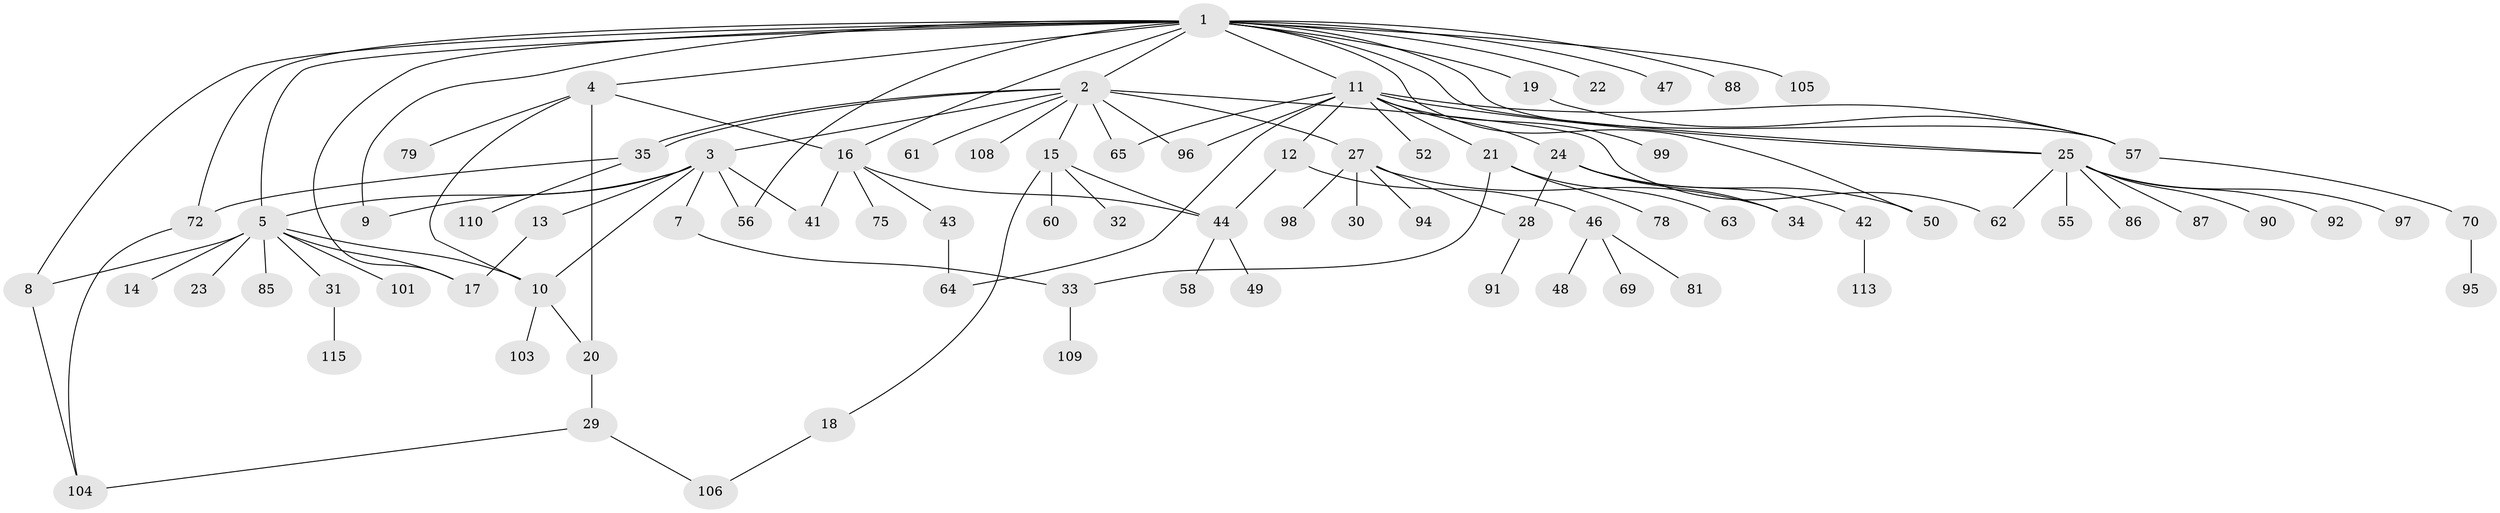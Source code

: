 // Generated by graph-tools (version 1.1) at 2025/51/02/27/25 19:51:55]
// undirected, 83 vertices, 111 edges
graph export_dot {
graph [start="1"]
  node [color=gray90,style=filled];
  1 [super="+37"];
  2 [super="+26"];
  3 [super="+6"];
  4 [super="+40"];
  5 [super="+114"];
  7;
  8 [super="+74"];
  9;
  10 [super="+102"];
  11 [super="+73"];
  12 [super="+45"];
  13;
  14;
  15 [super="+71"];
  16 [super="+36"];
  17 [super="+66"];
  18;
  19 [super="+51"];
  20;
  21 [super="+112"];
  22 [super="+38"];
  23;
  24 [super="+93"];
  25 [super="+68"];
  27 [super="+59"];
  28 [super="+39"];
  29 [super="+111"];
  30;
  31;
  32;
  33 [super="+82"];
  34;
  35 [super="+67"];
  41;
  42 [super="+100"];
  43 [super="+53"];
  44 [super="+80"];
  46 [super="+83"];
  47 [super="+107"];
  48;
  49;
  50;
  52 [super="+54"];
  55;
  56;
  57 [super="+89"];
  58;
  60;
  61;
  62 [super="+76"];
  63;
  64 [super="+84"];
  65;
  69 [super="+77"];
  70;
  72;
  75;
  78;
  79;
  81;
  85;
  86;
  87;
  88;
  90 [super="+116"];
  91;
  92;
  94;
  95;
  96;
  97;
  98;
  99;
  101;
  103;
  104;
  105;
  106;
  108;
  109;
  110;
  113;
  115;
  1 -- 2;
  1 -- 4;
  1 -- 5;
  1 -- 8;
  1 -- 9;
  1 -- 11;
  1 -- 16;
  1 -- 17;
  1 -- 19;
  1 -- 22;
  1 -- 47;
  1 -- 50;
  1 -- 56;
  1 -- 57;
  1 -- 88;
  1 -- 72;
  1 -- 105;
  1 -- 25;
  2 -- 3;
  2 -- 15;
  2 -- 27;
  2 -- 35;
  2 -- 35;
  2 -- 61;
  2 -- 65;
  2 -- 96;
  2 -- 108;
  2 -- 62 [weight=2];
  3 -- 9;
  3 -- 10;
  3 -- 13;
  3 -- 41;
  3 -- 56;
  3 -- 5;
  3 -- 7;
  4 -- 10;
  4 -- 20;
  4 -- 16;
  4 -- 79;
  5 -- 10;
  5 -- 14;
  5 -- 23;
  5 -- 31;
  5 -- 85;
  5 -- 101;
  5 -- 8;
  5 -- 17;
  7 -- 33;
  8 -- 104;
  10 -- 20;
  10 -- 103;
  11 -- 12;
  11 -- 21;
  11 -- 24;
  11 -- 25;
  11 -- 52;
  11 -- 65;
  11 -- 96;
  11 -- 99;
  11 -- 64;
  11 -- 57;
  12 -- 44;
  12 -- 46;
  13 -- 17;
  15 -- 18;
  15 -- 32;
  15 -- 60;
  15 -- 44;
  16 -- 41;
  16 -- 75;
  16 -- 43;
  16 -- 44;
  18 -- 106;
  19 -- 57;
  20 -- 29;
  21 -- 33;
  21 -- 63;
  21 -- 78;
  24 -- 34;
  24 -- 42;
  24 -- 50;
  24 -- 28;
  25 -- 55;
  25 -- 86;
  25 -- 92;
  25 -- 97;
  25 -- 87;
  25 -- 90;
  25 -- 62;
  27 -- 28;
  27 -- 30;
  27 -- 34;
  27 -- 94;
  27 -- 98;
  28 -- 91;
  29 -- 106;
  29 -- 104;
  31 -- 115;
  33 -- 109;
  35 -- 72;
  35 -- 110;
  42 -- 113;
  43 -- 64;
  44 -- 49;
  44 -- 58;
  46 -- 48;
  46 -- 69;
  46 -- 81;
  57 -- 70;
  70 -- 95;
  72 -- 104;
}
